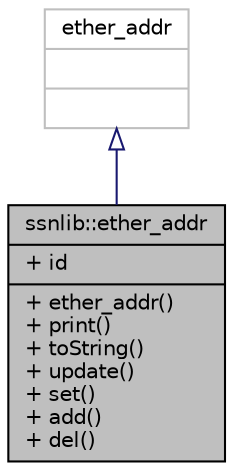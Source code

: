 digraph "ssnlib::ether_addr"
{
  edge [fontname="Helvetica",fontsize="10",labelfontname="Helvetica",labelfontsize="10"];
  node [fontname="Helvetica",fontsize="10",shape=record];
  Node1 [label="{ssnlib::ether_addr\n|+ id\l|+ ether_addr()\l+ print()\l+ toString()\l+ update()\l+ set()\l+ add()\l+ del()\l}",height=0.2,width=0.4,color="black", fillcolor="grey75", style="filled", fontcolor="black"];
  Node2 -> Node1 [dir="back",color="midnightblue",fontsize="10",style="solid",arrowtail="onormal",fontname="Helvetica"];
  Node2 [label="{ether_addr\n||}",height=0.2,width=0.4,color="grey75", fillcolor="white", style="filled"];
}
